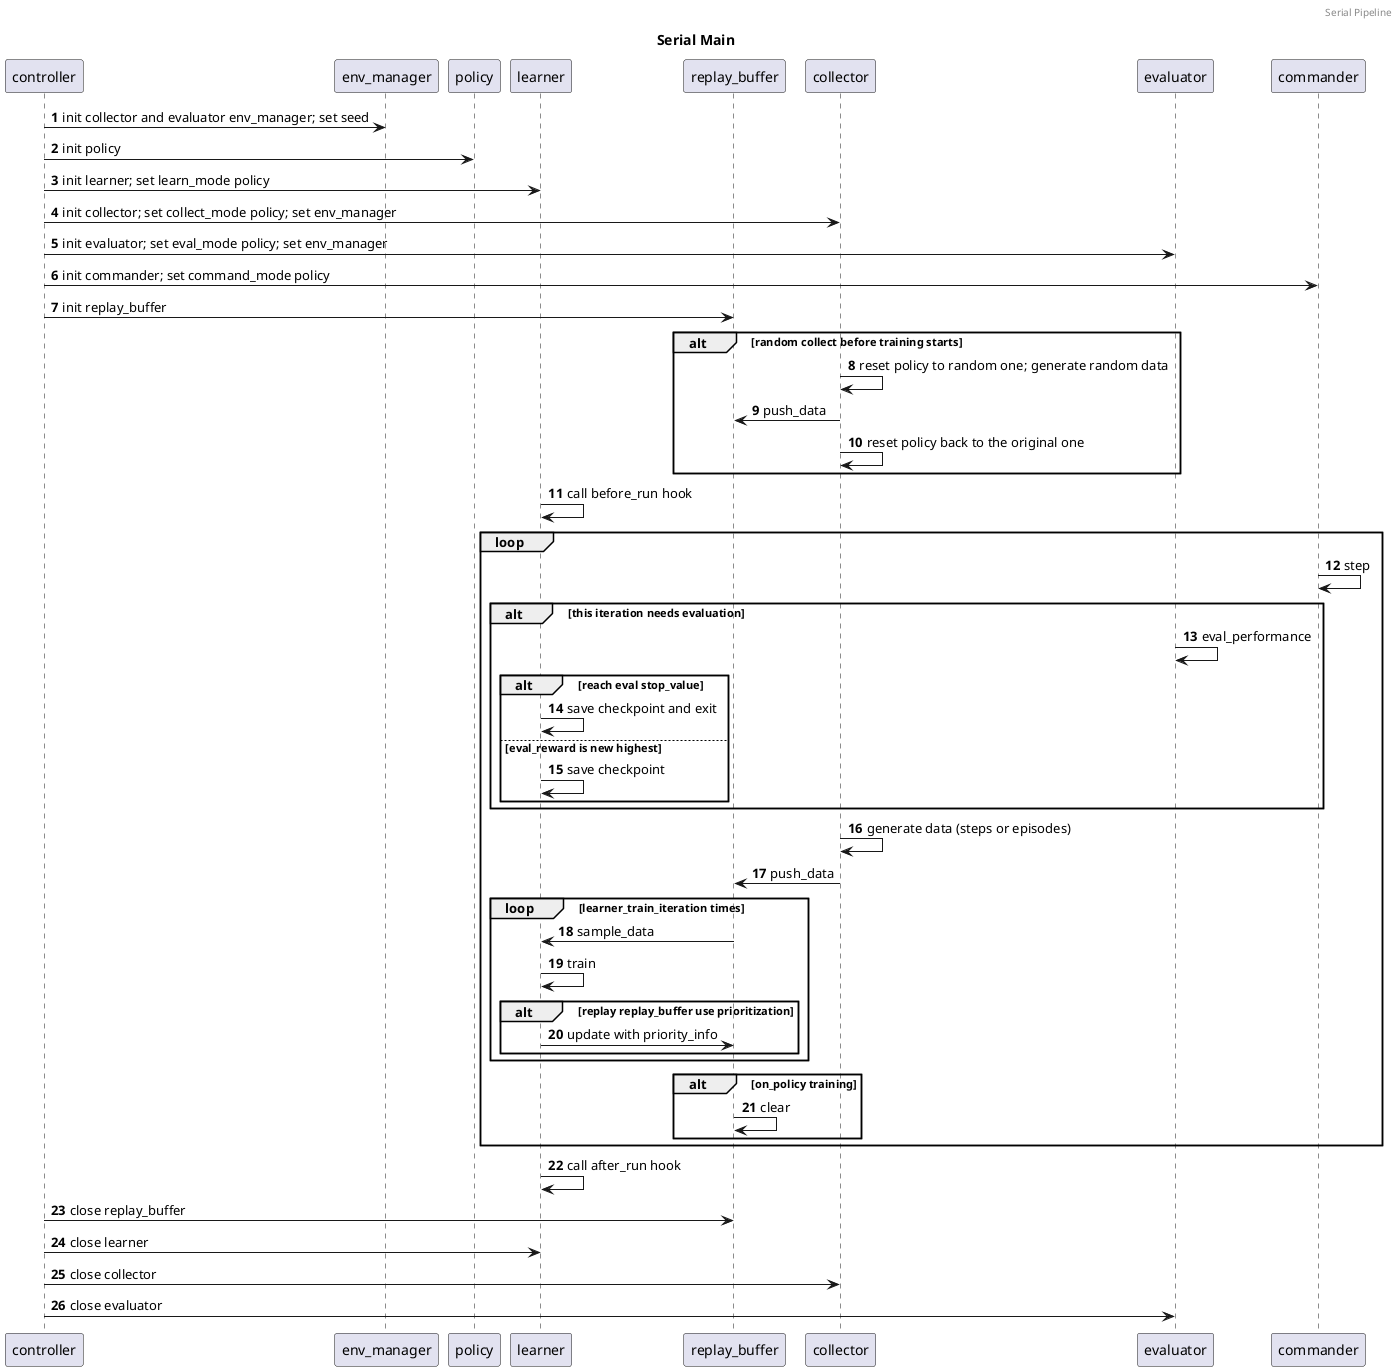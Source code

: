 @startuml serial_main
header Serial Pipeline
title Serial Main

participant controller
participant env_manager
participant policy
participant learner
participant replay_buffer
participant collector
participant evaluator
participant commander
autonumber

controller -> env_manager: init collector and evaluator env_manager; set seed
controller -> policy: init policy
controller -> learner: init learner; set learn_mode policy
controller -> collector: init collector; set collect_mode policy; set env_manager
controller -> evaluator: init evaluator; set eval_mode policy; set env_manager
controller -> commander: init commander; set command_mode policy
controller -> replay_buffer: init replay_buffer
alt random collect before training starts
  collector -> collector: reset policy to random one; generate random data
  collector -> replay_buffer: push_data
  collector -> collector: reset policy back to the original one
end
learner -> learner: call before_run hook
loop
  commander -> commander: step
  alt this iteration needs evaluation
    evaluator -> evaluator: eval_performance
    alt reach eval stop_value
      learner -> learner: save checkpoint and exit
    else eval_reward is new highest
      learner -> learner: save checkpoint
    end
  end
  collector -> collector: generate data (steps or episodes)
  collector -> replay_buffer: push_data
  loop learner_train_iteration times
    replay_buffer -> learner: sample_data
    learner -> learner: train
    alt replay replay_buffer use prioritization
      learner -> replay_buffer: update with priority_info
    end
  end
  alt on_policy training
    replay_buffer -> replay_buffer: clear
  end
end
learner -> learner: call after_run hook
controller -> replay_buffer: close replay_buffer
controller -> learner: close learner
controller -> collector: close collector
controller -> evaluator: close evaluator
@enduml
